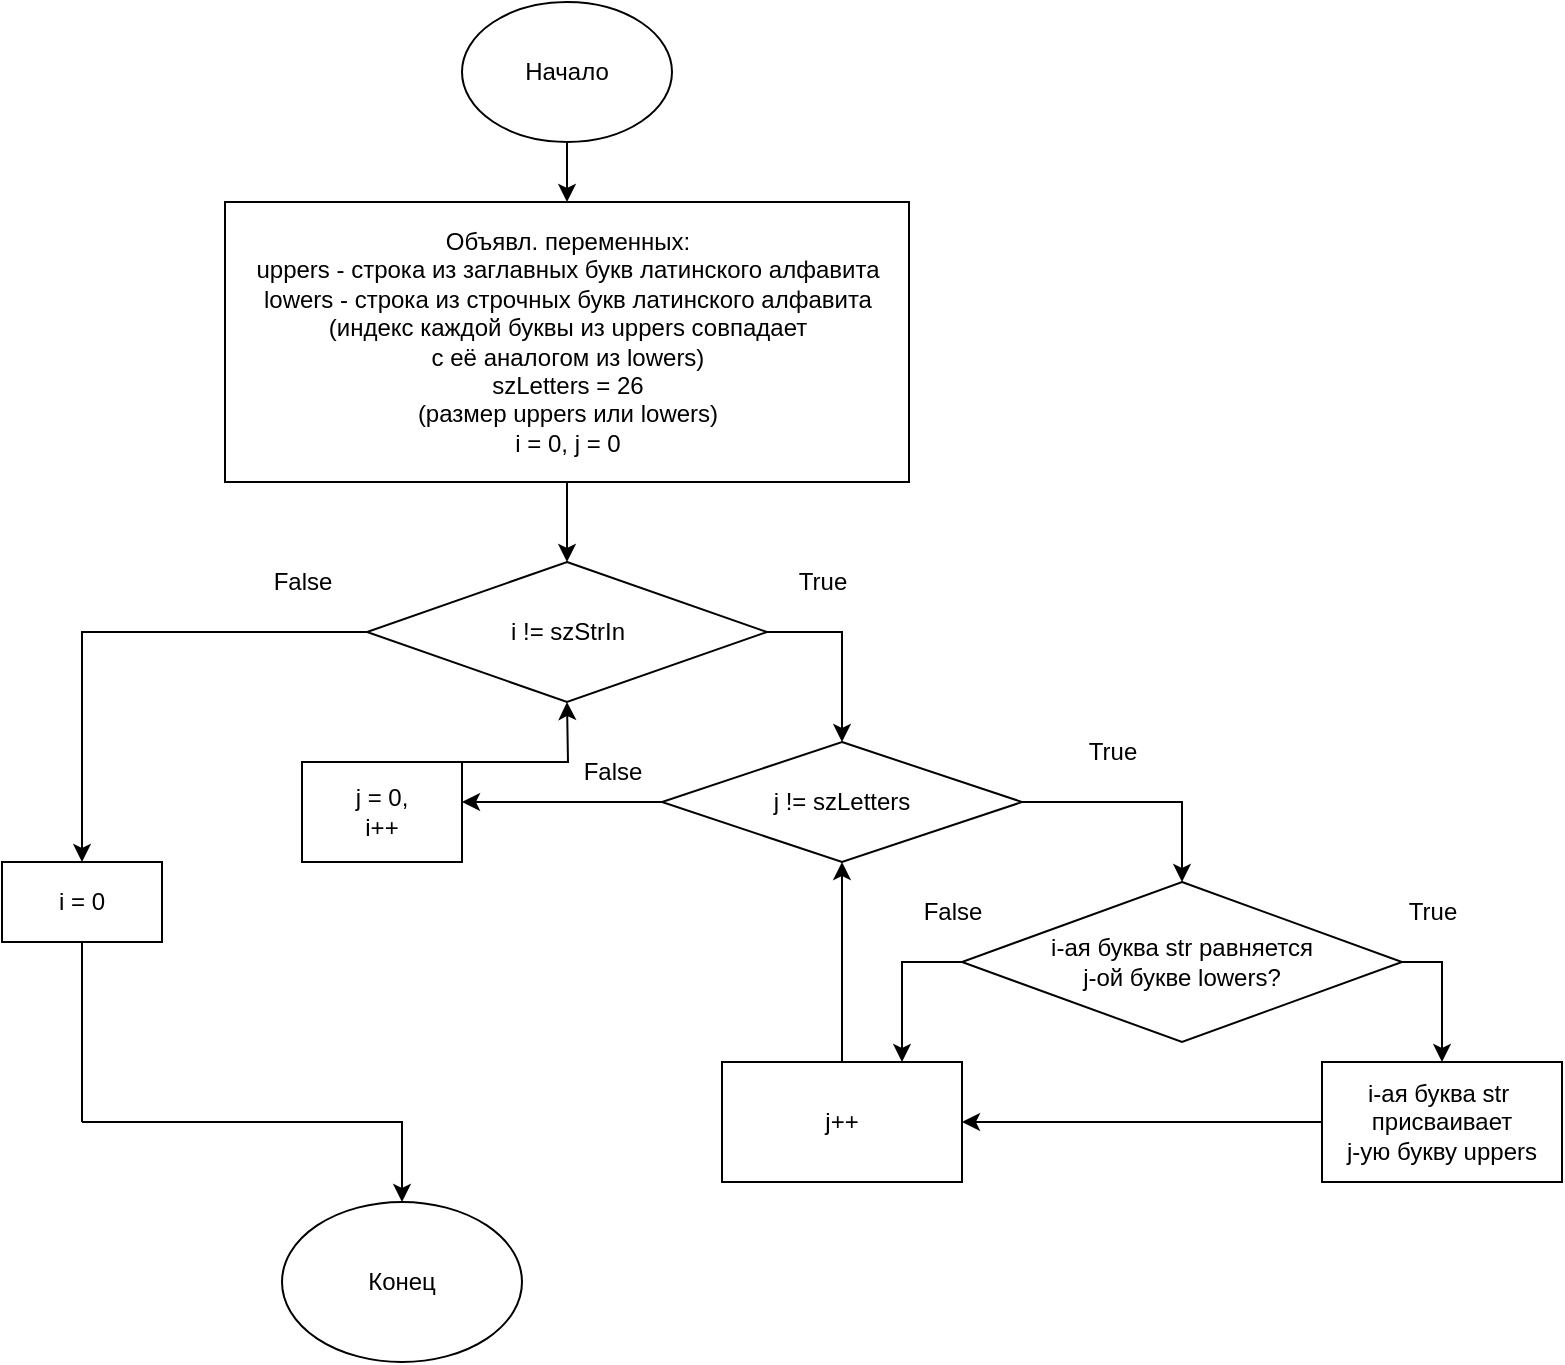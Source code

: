 <mxfile version="20.8.20" type="device"><diagram name="Страница 1" id="bgeR-yfbofcbcrwMc3Ab"><mxGraphModel dx="1434" dy="796" grid="1" gridSize="10" guides="1" tooltips="1" connect="1" arrows="1" fold="1" page="1" pageScale="1" pageWidth="827" pageHeight="1169" math="0" shadow="0"><root><mxCell id="0"/><mxCell id="1" parent="0"/><mxCell id="7Yfx2aizWX6pMOYumqhI-1" value="Начало" style="ellipse;whiteSpace=wrap;html=1;" vertex="1" parent="1"><mxGeometry x="270" y="40" width="105" height="70" as="geometry"/></mxCell><mxCell id="7Yfx2aizWX6pMOYumqhI-2" value="" style="endArrow=classic;html=1;rounded=0;exitX=0.5;exitY=1;exitDx=0;exitDy=0;entryX=0.5;entryY=0;entryDx=0;entryDy=0;" edge="1" parent="1" source="7Yfx2aizWX6pMOYumqhI-1" target="7Yfx2aizWX6pMOYumqhI-4"><mxGeometry width="50" height="50" relative="1" as="geometry"><mxPoint x="390" y="310" as="sourcePoint"/><mxPoint x="414" y="140" as="targetPoint"/></mxGeometry></mxCell><mxCell id="7Yfx2aizWX6pMOYumqhI-4" value="Объявл. переменных:&lt;br&gt;uppers - строка из заглавных букв латинского алфавита&lt;br&gt;lowers - строка из строчных букв латинского алфавита&lt;br&gt;(индекс каждой буквы из uppers совпадает &lt;br&gt;с её аналогом из lowers)&lt;br&gt;szLetters = 26&lt;br&gt;(размер uppers или lowers)&lt;br&gt;i = 0, j = 0" style="rounded=0;whiteSpace=wrap;html=1;" vertex="1" parent="1"><mxGeometry x="151.5" y="140" width="342" height="140" as="geometry"/></mxCell><mxCell id="7Yfx2aizWX6pMOYumqhI-5" value="" style="endArrow=classic;html=1;rounded=0;exitX=0.5;exitY=1;exitDx=0;exitDy=0;" edge="1" parent="1" source="7Yfx2aizWX6pMOYumqhI-4" target="7Yfx2aizWX6pMOYumqhI-6"><mxGeometry width="50" height="50" relative="1" as="geometry"><mxPoint x="420" y="370" as="sourcePoint"/><mxPoint x="414" y="300" as="targetPoint"/></mxGeometry></mxCell><mxCell id="7Yfx2aizWX6pMOYumqhI-6" value="i != szStrIn" style="rhombus;whiteSpace=wrap;html=1;" vertex="1" parent="1"><mxGeometry x="222.5" y="320" width="200" height="70" as="geometry"/></mxCell><mxCell id="7Yfx2aizWX6pMOYumqhI-7" value="" style="endArrow=classic;html=1;rounded=0;exitX=1;exitY=0.5;exitDx=0;exitDy=0;" edge="1" parent="1" source="7Yfx2aizWX6pMOYumqhI-6" target="7Yfx2aizWX6pMOYumqhI-8"><mxGeometry width="50" height="50" relative="1" as="geometry"><mxPoint x="420" y="360" as="sourcePoint"/><mxPoint x="480" y="430" as="targetPoint"/><Array as="points"><mxPoint x="460" y="355"/></Array></mxGeometry></mxCell><mxCell id="7Yfx2aizWX6pMOYumqhI-8" value="j != szLetters" style="rhombus;whiteSpace=wrap;html=1;" vertex="1" parent="1"><mxGeometry x="370" y="410" width="180" height="60" as="geometry"/></mxCell><mxCell id="7Yfx2aizWX6pMOYumqhI-9" value="True" style="text;html=1;align=center;verticalAlign=middle;resizable=0;points=[];autosize=1;strokeColor=none;fillColor=none;" vertex="1" parent="1"><mxGeometry x="425" y="315" width="50" height="30" as="geometry"/></mxCell><mxCell id="7Yfx2aizWX6pMOYumqhI-10" value="" style="endArrow=classic;html=1;rounded=0;exitX=1;exitY=0.5;exitDx=0;exitDy=0;" edge="1" parent="1" source="7Yfx2aizWX6pMOYumqhI-8" target="7Yfx2aizWX6pMOYumqhI-11"><mxGeometry width="50" height="50" relative="1" as="geometry"><mxPoint x="430" y="450" as="sourcePoint"/><mxPoint x="660" y="500" as="targetPoint"/><Array as="points"><mxPoint x="630" y="440"/></Array></mxGeometry></mxCell><mxCell id="7Yfx2aizWX6pMOYumqhI-11" value="i-ая буква str равняется&lt;br&gt;j-ой букве lowers?" style="rhombus;whiteSpace=wrap;html=1;" vertex="1" parent="1"><mxGeometry x="520" y="480" width="220" height="80" as="geometry"/></mxCell><mxCell id="7Yfx2aizWX6pMOYumqhI-12" value="True" style="text;html=1;align=center;verticalAlign=middle;resizable=0;points=[];autosize=1;strokeColor=none;fillColor=none;" vertex="1" parent="1"><mxGeometry x="570" y="400" width="50" height="30" as="geometry"/></mxCell><mxCell id="7Yfx2aizWX6pMOYumqhI-13" value="" style="endArrow=classic;html=1;rounded=0;exitX=1;exitY=0.5;exitDx=0;exitDy=0;" edge="1" parent="1" source="7Yfx2aizWX6pMOYumqhI-11" target="7Yfx2aizWX6pMOYumqhI-14"><mxGeometry width="50" height="50" relative="1" as="geometry"><mxPoint x="430" y="540" as="sourcePoint"/><mxPoint x="760" y="580" as="targetPoint"/><Array as="points"><mxPoint x="760" y="520"/></Array></mxGeometry></mxCell><mxCell id="7Yfx2aizWX6pMOYumqhI-14" value="i-ая буква str&amp;nbsp;&lt;br&gt;присваивает&lt;br&gt;j-ую букву uppers" style="rounded=0;whiteSpace=wrap;html=1;" vertex="1" parent="1"><mxGeometry x="700" y="570" width="120" height="60" as="geometry"/></mxCell><mxCell id="7Yfx2aizWX6pMOYumqhI-16" value="j++" style="rounded=0;whiteSpace=wrap;html=1;" vertex="1" parent="1"><mxGeometry x="400" y="570" width="120" height="60" as="geometry"/></mxCell><mxCell id="7Yfx2aizWX6pMOYumqhI-17" value="" style="endArrow=classic;html=1;rounded=0;exitX=0;exitY=0.5;exitDx=0;exitDy=0;entryX=1;entryY=0.5;entryDx=0;entryDy=0;" edge="1" parent="1" source="7Yfx2aizWX6pMOYumqhI-14" target="7Yfx2aizWX6pMOYumqhI-16"><mxGeometry width="50" height="50" relative="1" as="geometry"><mxPoint x="430" y="520" as="sourcePoint"/><mxPoint x="480" y="470" as="targetPoint"/></mxGeometry></mxCell><mxCell id="7Yfx2aizWX6pMOYumqhI-18" value="" style="endArrow=classic;html=1;rounded=0;entryX=0.5;entryY=1;entryDx=0;entryDy=0;exitX=0.5;exitY=0;exitDx=0;exitDy=0;" edge="1" parent="1" source="7Yfx2aizWX6pMOYumqhI-16" target="7Yfx2aizWX6pMOYumqhI-8"><mxGeometry width="50" height="50" relative="1" as="geometry"><mxPoint x="430" y="520" as="sourcePoint"/><mxPoint x="480" y="470" as="targetPoint"/></mxGeometry></mxCell><mxCell id="7Yfx2aizWX6pMOYumqhI-19" value="True" style="text;html=1;align=center;verticalAlign=middle;resizable=0;points=[];autosize=1;strokeColor=none;fillColor=none;" vertex="1" parent="1"><mxGeometry x="730" y="480" width="50" height="30" as="geometry"/></mxCell><mxCell id="7Yfx2aizWX6pMOYumqhI-21" value="" style="endArrow=classic;html=1;rounded=0;exitX=0;exitY=0.5;exitDx=0;exitDy=0;entryX=0.75;entryY=0;entryDx=0;entryDy=0;" edge="1" parent="1" source="7Yfx2aizWX6pMOYumqhI-11" target="7Yfx2aizWX6pMOYumqhI-16"><mxGeometry width="50" height="50" relative="1" as="geometry"><mxPoint x="400" y="550" as="sourcePoint"/><mxPoint x="450" y="500" as="targetPoint"/><Array as="points"><mxPoint x="490" y="520"/></Array></mxGeometry></mxCell><mxCell id="7Yfx2aizWX6pMOYumqhI-22" value="False" style="text;html=1;align=center;verticalAlign=middle;resizable=0;points=[];autosize=1;strokeColor=none;fillColor=none;" vertex="1" parent="1"><mxGeometry x="490" y="480" width="50" height="30" as="geometry"/></mxCell><mxCell id="7Yfx2aizWX6pMOYumqhI-23" value="" style="endArrow=classic;html=1;rounded=0;exitX=0;exitY=0.5;exitDx=0;exitDy=0;" edge="1" parent="1" source="7Yfx2aizWX6pMOYumqhI-8"><mxGeometry width="50" height="50" relative="1" as="geometry"><mxPoint x="400" y="550" as="sourcePoint"/><mxPoint x="270" y="440" as="targetPoint"/></mxGeometry></mxCell><mxCell id="7Yfx2aizWX6pMOYumqhI-24" value="False" style="text;html=1;align=center;verticalAlign=middle;resizable=0;points=[];autosize=1;strokeColor=none;fillColor=none;" vertex="1" parent="1"><mxGeometry x="320" y="410" width="50" height="30" as="geometry"/></mxCell><mxCell id="7Yfx2aizWX6pMOYumqhI-25" value="j = 0,&lt;br&gt;i++" style="rounded=0;whiteSpace=wrap;html=1;" vertex="1" parent="1"><mxGeometry x="190" y="420" width="80" height="50" as="geometry"/></mxCell><mxCell id="7Yfx2aizWX6pMOYumqhI-27" value="" style="endArrow=classic;html=1;rounded=0;exitX=0.5;exitY=0;exitDx=0;exitDy=0;entryX=0.5;entryY=1;entryDx=0;entryDy=0;" edge="1" parent="1" source="7Yfx2aizWX6pMOYumqhI-25" target="7Yfx2aizWX6pMOYumqhI-6"><mxGeometry width="50" height="50" relative="1" as="geometry"><mxPoint x="400" y="550" as="sourcePoint"/><mxPoint x="450" y="500" as="targetPoint"/><Array as="points"><mxPoint x="323" y="420"/></Array></mxGeometry></mxCell><mxCell id="7Yfx2aizWX6pMOYumqhI-28" value="" style="endArrow=classic;html=1;rounded=0;exitX=0;exitY=0.5;exitDx=0;exitDy=0;entryX=0.5;entryY=0;entryDx=0;entryDy=0;" edge="1" parent="1" source="7Yfx2aizWX6pMOYumqhI-6" target="7Yfx2aizWX6pMOYumqhI-30"><mxGeometry width="50" height="50" relative="1" as="geometry"><mxPoint x="400" y="660" as="sourcePoint"/><mxPoint x="80" y="520" as="targetPoint"/><Array as="points"><mxPoint x="80" y="355"/></Array></mxGeometry></mxCell><mxCell id="7Yfx2aizWX6pMOYumqhI-29" value="False" style="text;html=1;align=center;verticalAlign=middle;resizable=0;points=[];autosize=1;strokeColor=none;fillColor=none;" vertex="1" parent="1"><mxGeometry x="165" y="315" width="50" height="30" as="geometry"/></mxCell><mxCell id="7Yfx2aizWX6pMOYumqhI-30" value="i = 0" style="rounded=0;whiteSpace=wrap;html=1;" vertex="1" parent="1"><mxGeometry x="40" y="470" width="80" height="40" as="geometry"/></mxCell><mxCell id="7Yfx2aizWX6pMOYumqhI-31" value="" style="endArrow=classic;html=1;rounded=0;entryX=0.5;entryY=0;entryDx=0;entryDy=0;" edge="1" parent="1" target="7Yfx2aizWX6pMOYumqhI-33"><mxGeometry width="50" height="50" relative="1" as="geometry"><mxPoint x="80" y="600" as="sourcePoint"/><mxPoint x="240" y="640" as="targetPoint"/><Array as="points"><mxPoint x="240" y="600"/></Array></mxGeometry></mxCell><mxCell id="7Yfx2aizWX6pMOYumqhI-32" value="" style="endArrow=none;html=1;rounded=0;entryX=0.5;entryY=1;entryDx=0;entryDy=0;" edge="1" parent="1" target="7Yfx2aizWX6pMOYumqhI-30"><mxGeometry width="50" height="50" relative="1" as="geometry"><mxPoint x="80" y="600" as="sourcePoint"/><mxPoint x="450" y="490" as="targetPoint"/></mxGeometry></mxCell><mxCell id="7Yfx2aizWX6pMOYumqhI-33" value="Конец" style="ellipse;whiteSpace=wrap;html=1;" vertex="1" parent="1"><mxGeometry x="180" y="640" width="120" height="80" as="geometry"/></mxCell></root></mxGraphModel></diagram></mxfile>
